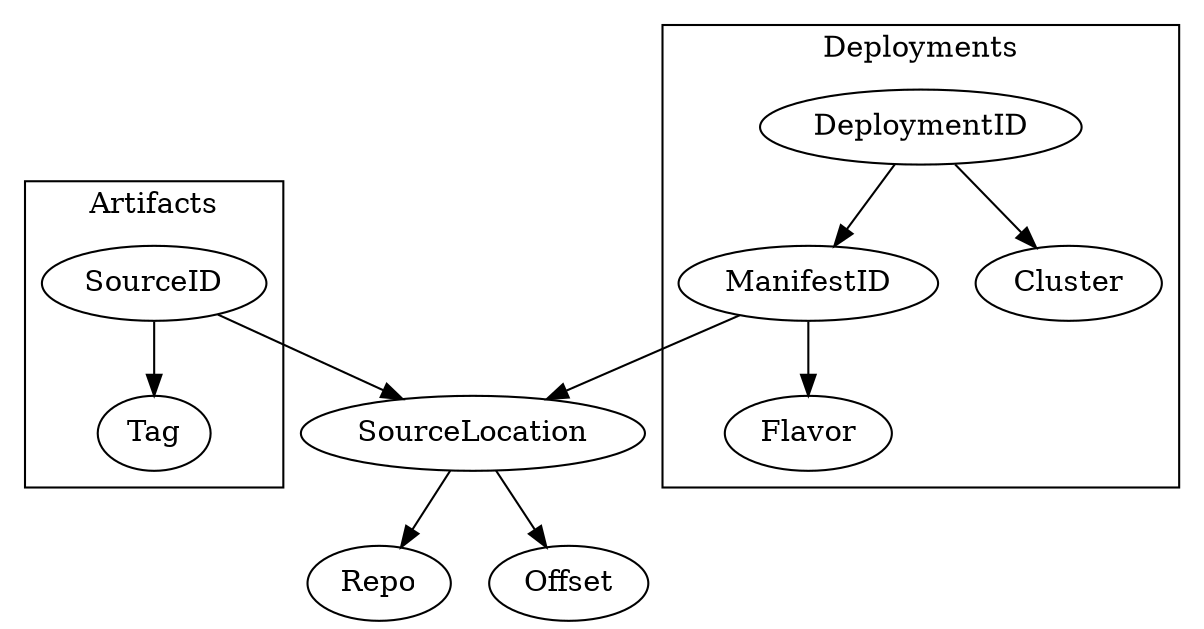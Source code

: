 digraph {
	subgraph cluster_0 {
		label="Artifacts"
		SourceID
		Tag
	}

	subgraph cluster_1 {
		label="Deployments"
		DeploymentID
		ManifestID
		Cluster
		Flavor
	}

	SourceID -> SourceLocation
	SourceID -> Tag
	DeploymentID -> ManifestID
	DeploymentID -> Cluster
	ManifestID   -> SourceLocation
    ManifestID   -> Flavor
	SourceLocation -> Repo
	SourceLocation -> Offset
}
